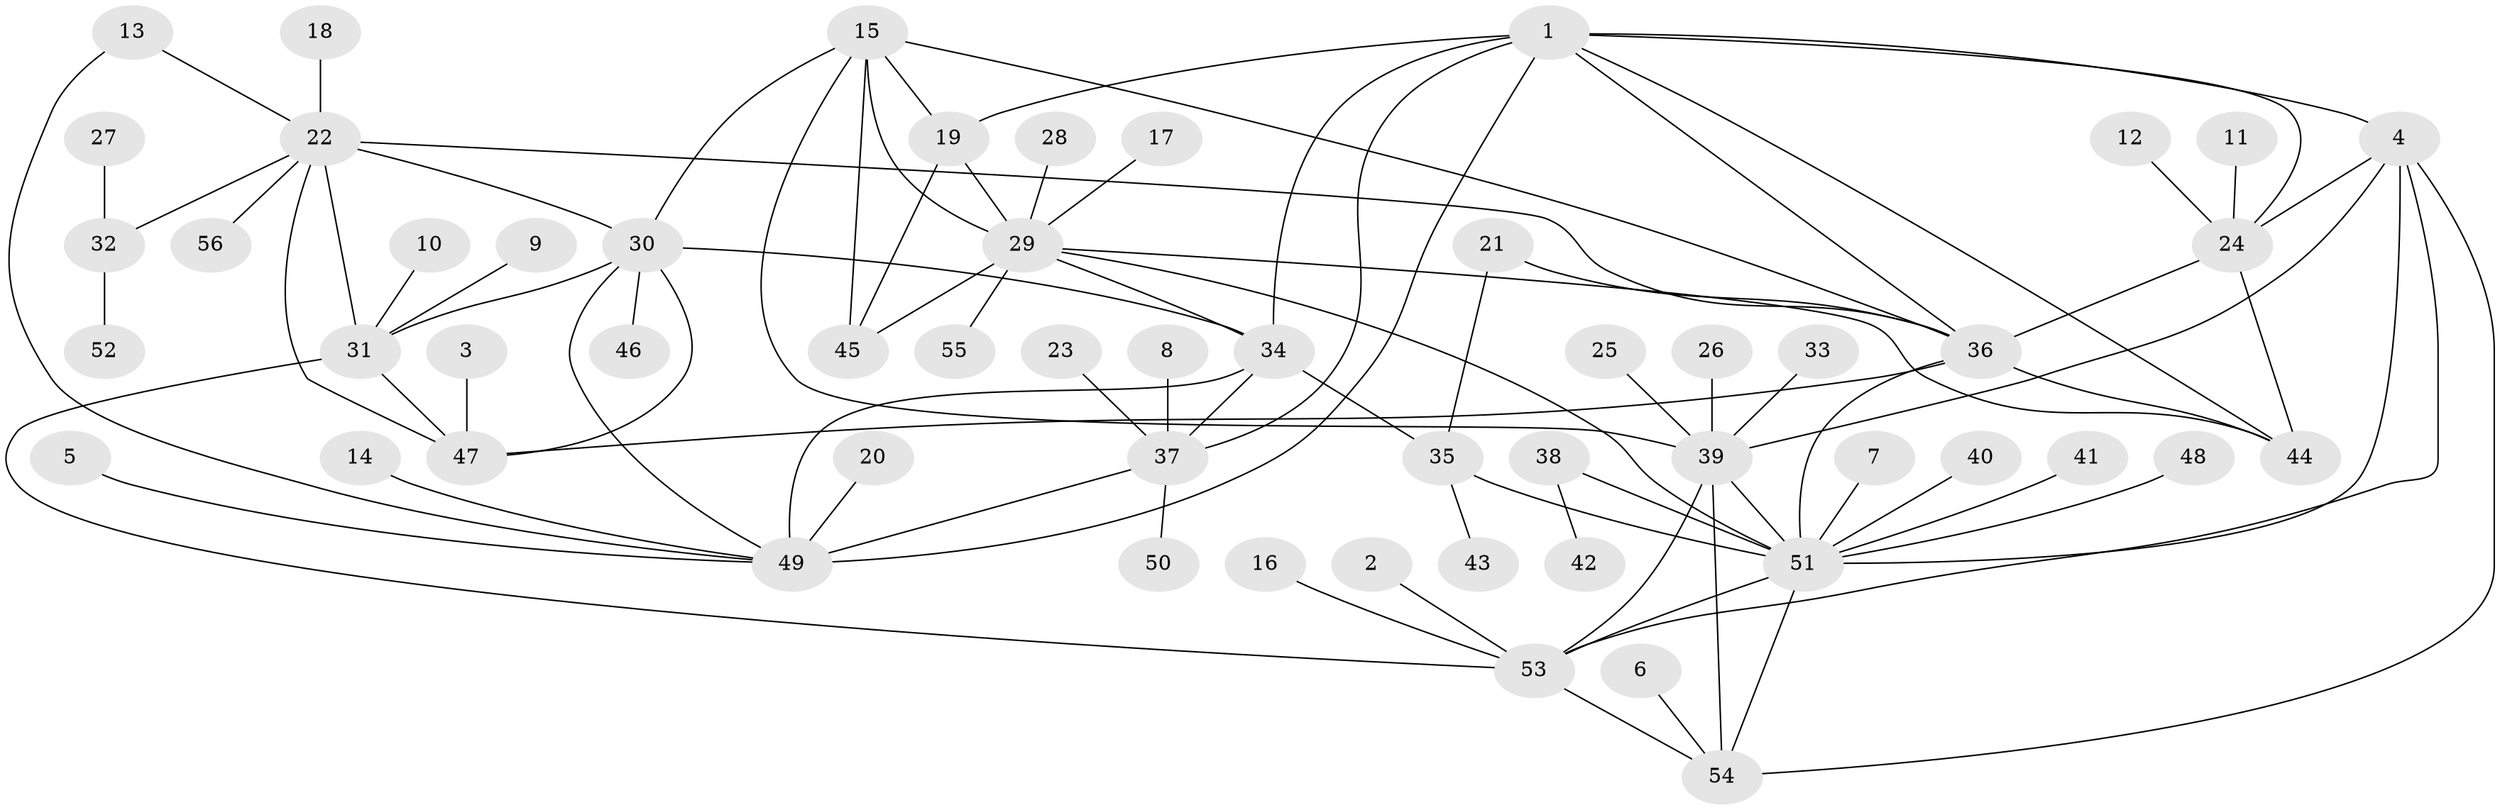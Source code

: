 // original degree distribution, {5: 0.026785714285714284, 6: 0.05357142857142857, 7: 0.044642857142857144, 11: 0.017857142857142856, 9: 0.05357142857142857, 13: 0.008928571428571428, 4: 0.008928571428571428, 8: 0.008928571428571428, 10: 0.008928571428571428, 1: 0.5625, 3: 0.05357142857142857, 2: 0.15178571428571427}
// Generated by graph-tools (version 1.1) at 2025/26/03/09/25 03:26:35]
// undirected, 56 vertices, 88 edges
graph export_dot {
graph [start="1"]
  node [color=gray90,style=filled];
  1;
  2;
  3;
  4;
  5;
  6;
  7;
  8;
  9;
  10;
  11;
  12;
  13;
  14;
  15;
  16;
  17;
  18;
  19;
  20;
  21;
  22;
  23;
  24;
  25;
  26;
  27;
  28;
  29;
  30;
  31;
  32;
  33;
  34;
  35;
  36;
  37;
  38;
  39;
  40;
  41;
  42;
  43;
  44;
  45;
  46;
  47;
  48;
  49;
  50;
  51;
  52;
  53;
  54;
  55;
  56;
  1 -- 4 [weight=1.0];
  1 -- 19 [weight=1.0];
  1 -- 24 [weight=2.0];
  1 -- 34 [weight=2.0];
  1 -- 36 [weight=2.0];
  1 -- 37 [weight=2.0];
  1 -- 44 [weight=2.0];
  1 -- 49 [weight=2.0];
  2 -- 53 [weight=1.0];
  3 -- 47 [weight=1.0];
  4 -- 24 [weight=1.0];
  4 -- 39 [weight=1.0];
  4 -- 51 [weight=1.0];
  4 -- 53 [weight=1.0];
  4 -- 54 [weight=1.0];
  5 -- 49 [weight=1.0];
  6 -- 54 [weight=1.0];
  7 -- 51 [weight=1.0];
  8 -- 37 [weight=1.0];
  9 -- 31 [weight=1.0];
  10 -- 31 [weight=1.0];
  11 -- 24 [weight=1.0];
  12 -- 24 [weight=1.0];
  13 -- 22 [weight=1.0];
  13 -- 49 [weight=1.0];
  14 -- 49 [weight=1.0];
  15 -- 19 [weight=2.0];
  15 -- 29 [weight=2.0];
  15 -- 30 [weight=1.0];
  15 -- 36 [weight=1.0];
  15 -- 39 [weight=1.0];
  15 -- 45 [weight=2.0];
  16 -- 53 [weight=1.0];
  17 -- 29 [weight=1.0];
  18 -- 22 [weight=1.0];
  19 -- 29 [weight=1.0];
  19 -- 45 [weight=1.0];
  20 -- 49 [weight=1.0];
  21 -- 35 [weight=1.0];
  21 -- 36 [weight=1.0];
  22 -- 30 [weight=2.0];
  22 -- 31 [weight=1.0];
  22 -- 32 [weight=1.0];
  22 -- 36 [weight=1.0];
  22 -- 47 [weight=1.0];
  22 -- 56 [weight=1.0];
  23 -- 37 [weight=1.0];
  24 -- 36 [weight=1.0];
  24 -- 44 [weight=1.0];
  25 -- 39 [weight=1.0];
  26 -- 39 [weight=1.0];
  27 -- 32 [weight=1.0];
  28 -- 29 [weight=1.0];
  29 -- 34 [weight=1.0];
  29 -- 44 [weight=1.0];
  29 -- 45 [weight=1.0];
  29 -- 51 [weight=1.0];
  29 -- 55 [weight=1.0];
  30 -- 31 [weight=2.0];
  30 -- 34 [weight=1.0];
  30 -- 46 [weight=1.0];
  30 -- 47 [weight=2.0];
  30 -- 49 [weight=1.0];
  31 -- 47 [weight=1.0];
  31 -- 53 [weight=1.0];
  32 -- 52 [weight=1.0];
  33 -- 39 [weight=1.0];
  34 -- 35 [weight=1.0];
  34 -- 37 [weight=1.0];
  34 -- 49 [weight=1.0];
  35 -- 43 [weight=1.0];
  35 -- 51 [weight=1.0];
  36 -- 44 [weight=1.0];
  36 -- 47 [weight=1.0];
  36 -- 51 [weight=1.0];
  37 -- 49 [weight=1.0];
  37 -- 50 [weight=1.0];
  38 -- 42 [weight=1.0];
  38 -- 51 [weight=1.0];
  39 -- 51 [weight=1.0];
  39 -- 53 [weight=1.0];
  39 -- 54 [weight=1.0];
  40 -- 51 [weight=1.0];
  41 -- 51 [weight=1.0];
  48 -- 51 [weight=1.0];
  51 -- 53 [weight=1.0];
  51 -- 54 [weight=1.0];
  53 -- 54 [weight=1.0];
}
